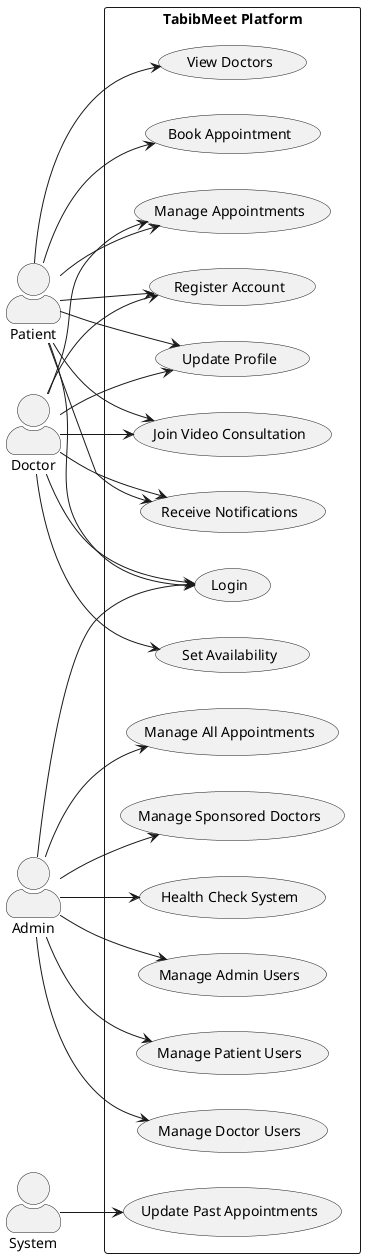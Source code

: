 @startuml TabibMeet Use Case Diagram

left to right direction
skinparam actorStyle awesome

actor "Patient" as patient
actor "Doctor" as doctor
actor "Admin" as admin
actor "System" as system

rectangle "TabibMeet Platform" {
  usecase "Register Account" as UC1
  usecase "Login" as UC2
  usecase "Update Profile" as UC3
  usecase "View Doctors" as UC4
  usecase "Book Appointment" as UC5
  usecase "Manage Appointments" as UC6
  usecase "Set Availability" as UC7
  usecase "Join Video Consultation" as UC8
  usecase "Receive Notifications" as UC9
  usecase "Health Check System" as UC10
  usecase "Update Past Appointments" as UC11
  
  ' New admin use cases
  usecase "Manage Admin Users" as UC12
  usecase "Manage Patient Users" as UC13
  usecase "Manage Doctor Users" as UC14
  usecase "Manage All Appointments" as UC15
  usecase "Manage Sponsored Doctors" as UC16
}

patient --> UC1
patient --> UC2
patient --> UC3
patient --> UC4
patient --> UC5
patient --> UC6
patient --> UC8
patient --> UC9

doctor --> UC1
doctor --> UC2
doctor --> UC3
doctor --> UC6
doctor --> UC7
doctor --> UC8
doctor --> UC9

admin --> UC2
admin --> UC10
admin --> UC12
admin --> UC13
admin --> UC14
admin --> UC15
admin --> UC16

system --> UC11

@enduml
